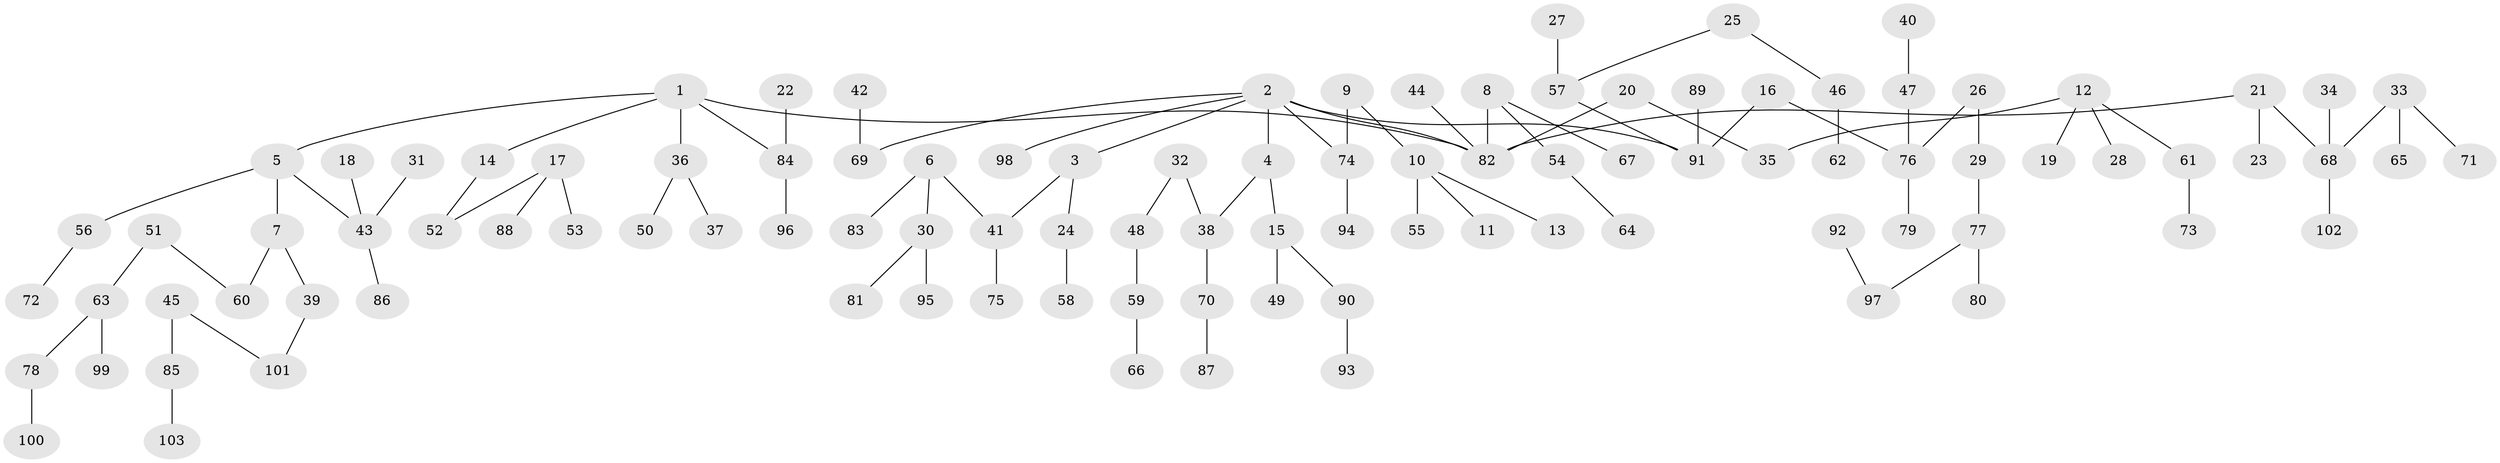 // original degree distribution, {5: 0.03424657534246575, 7: 0.0136986301369863, 3: 0.1643835616438356, 4: 0.0821917808219178, 2: 0.1917808219178082, 1: 0.5136986301369864}
// Generated by graph-tools (version 1.1) at 2025/37/03/04/25 23:37:27]
// undirected, 103 vertices, 102 edges
graph export_dot {
  node [color=gray90,style=filled];
  1;
  2;
  3;
  4;
  5;
  6;
  7;
  8;
  9;
  10;
  11;
  12;
  13;
  14;
  15;
  16;
  17;
  18;
  19;
  20;
  21;
  22;
  23;
  24;
  25;
  26;
  27;
  28;
  29;
  30;
  31;
  32;
  33;
  34;
  35;
  36;
  37;
  38;
  39;
  40;
  41;
  42;
  43;
  44;
  45;
  46;
  47;
  48;
  49;
  50;
  51;
  52;
  53;
  54;
  55;
  56;
  57;
  58;
  59;
  60;
  61;
  62;
  63;
  64;
  65;
  66;
  67;
  68;
  69;
  70;
  71;
  72;
  73;
  74;
  75;
  76;
  77;
  78;
  79;
  80;
  81;
  82;
  83;
  84;
  85;
  86;
  87;
  88;
  89;
  90;
  91;
  92;
  93;
  94;
  95;
  96;
  97;
  98;
  99;
  100;
  101;
  102;
  103;
  1 -- 5 [weight=1.0];
  1 -- 14 [weight=1.0];
  1 -- 36 [weight=1.0];
  1 -- 82 [weight=1.0];
  1 -- 84 [weight=1.0];
  2 -- 3 [weight=1.0];
  2 -- 4 [weight=1.0];
  2 -- 69 [weight=1.0];
  2 -- 74 [weight=1.0];
  2 -- 82 [weight=1.0];
  2 -- 91 [weight=1.0];
  2 -- 98 [weight=1.0];
  3 -- 24 [weight=1.0];
  3 -- 41 [weight=1.0];
  4 -- 15 [weight=1.0];
  4 -- 38 [weight=1.0];
  5 -- 7 [weight=1.0];
  5 -- 43 [weight=1.0];
  5 -- 56 [weight=1.0];
  6 -- 30 [weight=1.0];
  6 -- 41 [weight=1.0];
  6 -- 83 [weight=1.0];
  7 -- 39 [weight=1.0];
  7 -- 60 [weight=1.0];
  8 -- 54 [weight=1.0];
  8 -- 67 [weight=1.0];
  8 -- 82 [weight=1.0];
  9 -- 10 [weight=1.0];
  9 -- 74 [weight=1.0];
  10 -- 11 [weight=1.0];
  10 -- 13 [weight=1.0];
  10 -- 55 [weight=1.0];
  12 -- 19 [weight=1.0];
  12 -- 28 [weight=1.0];
  12 -- 35 [weight=1.0];
  12 -- 61 [weight=1.0];
  14 -- 52 [weight=1.0];
  15 -- 49 [weight=1.0];
  15 -- 90 [weight=1.0];
  16 -- 76 [weight=1.0];
  16 -- 91 [weight=1.0];
  17 -- 52 [weight=1.0];
  17 -- 53 [weight=1.0];
  17 -- 88 [weight=1.0];
  18 -- 43 [weight=1.0];
  20 -- 35 [weight=1.0];
  20 -- 82 [weight=1.0];
  21 -- 23 [weight=1.0];
  21 -- 68 [weight=1.0];
  21 -- 82 [weight=1.0];
  22 -- 84 [weight=1.0];
  24 -- 58 [weight=1.0];
  25 -- 46 [weight=1.0];
  25 -- 57 [weight=1.0];
  26 -- 29 [weight=1.0];
  26 -- 76 [weight=1.0];
  27 -- 57 [weight=1.0];
  29 -- 77 [weight=1.0];
  30 -- 81 [weight=1.0];
  30 -- 95 [weight=1.0];
  31 -- 43 [weight=1.0];
  32 -- 38 [weight=1.0];
  32 -- 48 [weight=1.0];
  33 -- 65 [weight=1.0];
  33 -- 68 [weight=1.0];
  33 -- 71 [weight=1.0];
  34 -- 68 [weight=1.0];
  36 -- 37 [weight=1.0];
  36 -- 50 [weight=1.0];
  38 -- 70 [weight=1.0];
  39 -- 101 [weight=1.0];
  40 -- 47 [weight=1.0];
  41 -- 75 [weight=1.0];
  42 -- 69 [weight=1.0];
  43 -- 86 [weight=1.0];
  44 -- 82 [weight=1.0];
  45 -- 85 [weight=1.0];
  45 -- 101 [weight=1.0];
  46 -- 62 [weight=1.0];
  47 -- 76 [weight=1.0];
  48 -- 59 [weight=1.0];
  51 -- 60 [weight=1.0];
  51 -- 63 [weight=1.0];
  54 -- 64 [weight=1.0];
  56 -- 72 [weight=1.0];
  57 -- 91 [weight=1.0];
  59 -- 66 [weight=1.0];
  61 -- 73 [weight=1.0];
  63 -- 78 [weight=1.0];
  63 -- 99 [weight=1.0];
  68 -- 102 [weight=1.0];
  70 -- 87 [weight=1.0];
  74 -- 94 [weight=1.0];
  76 -- 79 [weight=1.0];
  77 -- 80 [weight=1.0];
  77 -- 97 [weight=1.0];
  78 -- 100 [weight=1.0];
  84 -- 96 [weight=1.0];
  85 -- 103 [weight=1.0];
  89 -- 91 [weight=1.0];
  90 -- 93 [weight=1.0];
  92 -- 97 [weight=1.0];
}
